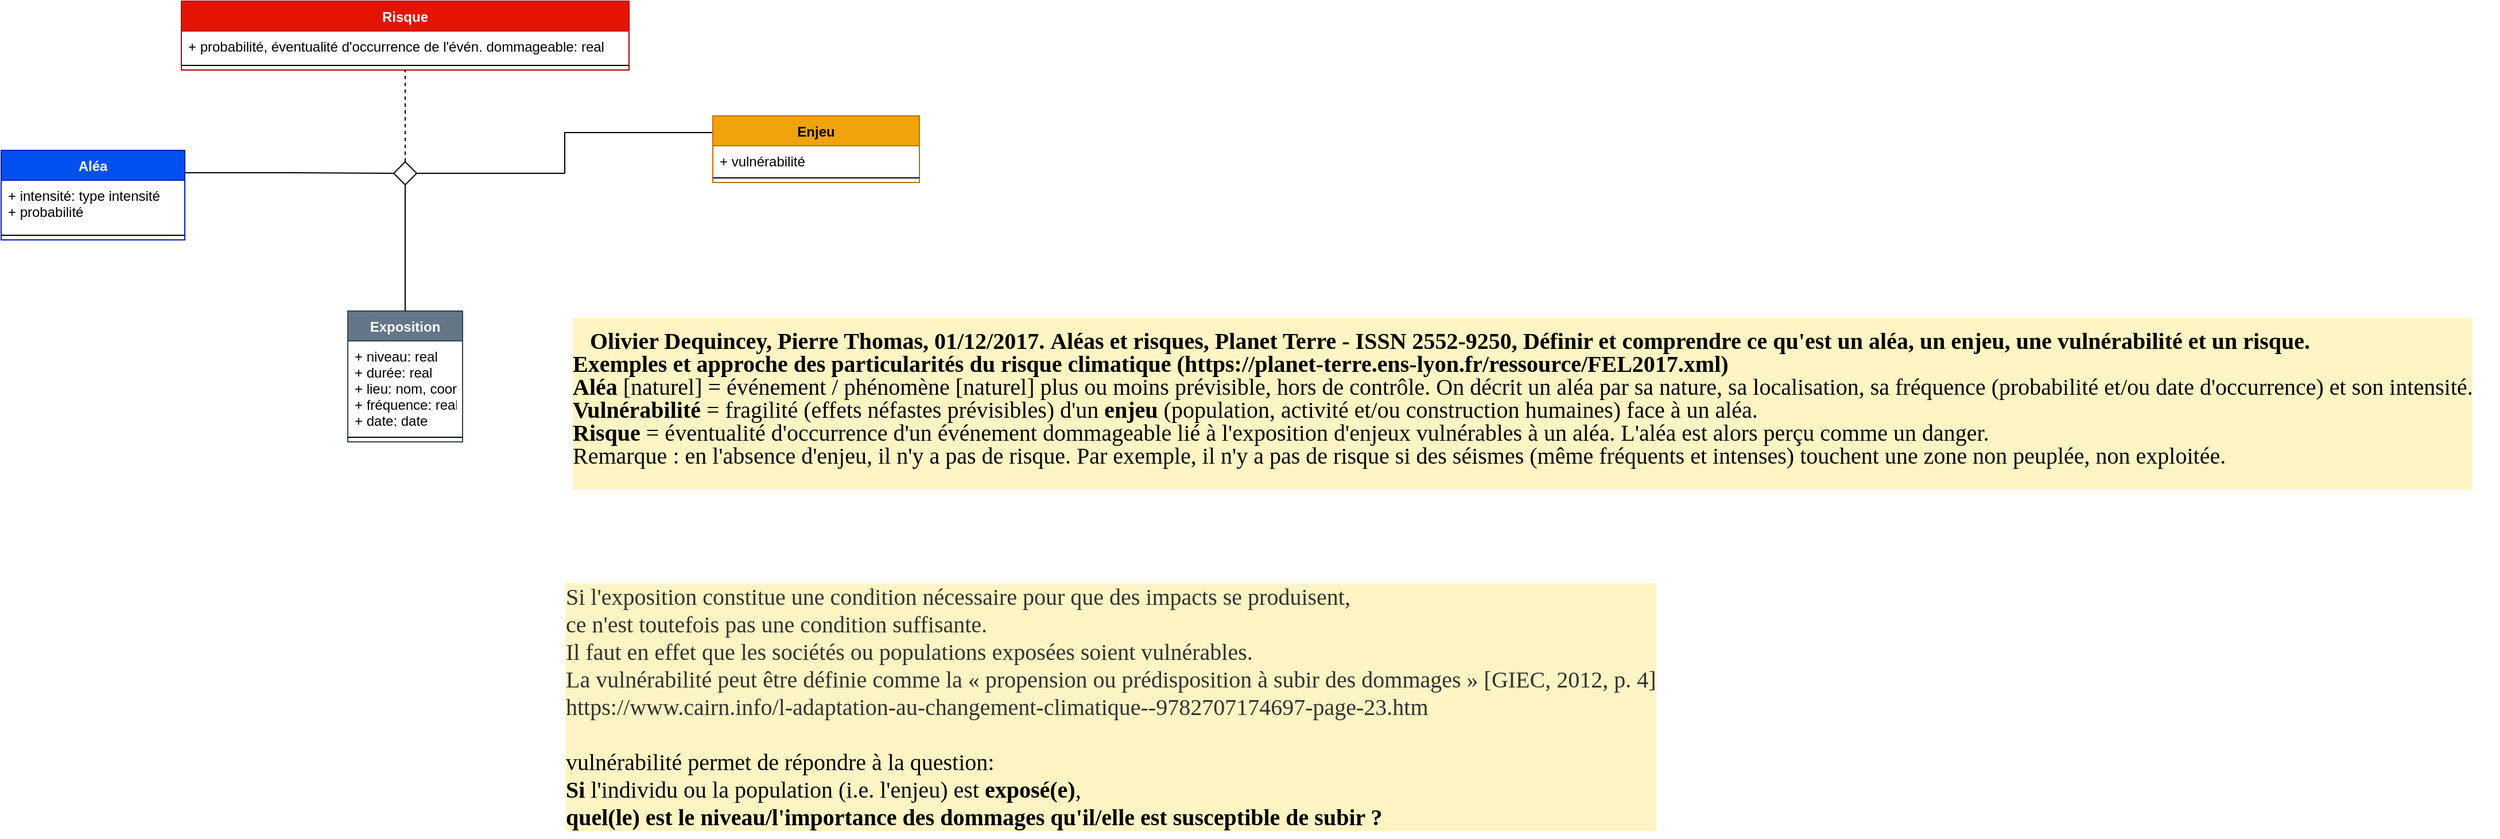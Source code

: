 <mxfile version="21.4.0" type="github">
  <diagram name="Page-1" id="yG6xuPFltWYFbB4pSRWE">
    <mxGraphModel dx="1705" dy="1739" grid="1" gridSize="10" guides="1" tooltips="1" connect="1" arrows="1" fold="1" page="1" pageScale="1" pageWidth="827" pageHeight="1169" math="0" shadow="0">
      <root>
        <mxCell id="0" />
        <mxCell id="1" parent="0" />
        <mxCell id="jzoXXjVuvR-iTA8XEfTf-1" value="Exposition" style="swimlane;fontStyle=1;align=center;verticalAlign=top;childLayout=stackLayout;horizontal=1;startSize=26;horizontalStack=0;resizeParent=1;resizeParentMax=0;resizeLast=0;collapsible=1;marginBottom=0;fillColor=#647687;strokeColor=#314354;fontColor=#ffffff;" parent="1" vertex="1">
          <mxGeometry x="482" y="450" width="100" height="114" as="geometry">
            <mxRectangle x="600" y="310" width="90" height="26" as="alternateBounds" />
          </mxGeometry>
        </mxCell>
        <mxCell id="jzoXXjVuvR-iTA8XEfTf-2" value="+ niveau: real&#xa;+ durée: real&#xa;+ lieu: nom, coord.&#xa;+ fréquence: real&#xa;+ date: date" style="text;align=left;verticalAlign=top;spacingLeft=4;spacingRight=4;overflow=hidden;rotatable=0;points=[[0,0.5],[1,0.5]];portConstraint=eastwest;" parent="jzoXXjVuvR-iTA8XEfTf-1" vertex="1">
          <mxGeometry y="26" width="100" height="80" as="geometry" />
        </mxCell>
        <mxCell id="jzoXXjVuvR-iTA8XEfTf-3" value="" style="line;strokeWidth=1;fillColor=none;align=left;verticalAlign=middle;spacingTop=-1;spacingLeft=3;spacingRight=3;rotatable=0;labelPosition=right;points=[];portConstraint=eastwest;" parent="jzoXXjVuvR-iTA8XEfTf-1" vertex="1">
          <mxGeometry y="106" width="100" height="8" as="geometry" />
        </mxCell>
        <mxCell id="jzoXXjVuvR-iTA8XEfTf-4" value="Aléa" style="swimlane;fontStyle=1;align=center;verticalAlign=top;childLayout=stackLayout;horizontal=1;startSize=26;horizontalStack=0;resizeParent=1;resizeParentMax=0;resizeLast=0;collapsible=1;marginBottom=0;fillColor=#0050ef;strokeColor=#001DBC;fontColor=#ffffff;" parent="1" vertex="1">
          <mxGeometry x="180" y="310" width="160" height="78" as="geometry" />
        </mxCell>
        <mxCell id="jzoXXjVuvR-iTA8XEfTf-5" value="+ intensité: type intensité&#xa;+ probabilité" style="text;strokeColor=none;fillColor=none;align=left;verticalAlign=top;spacingLeft=4;spacingRight=4;overflow=hidden;rotatable=0;points=[[0,0.5],[1,0.5]];portConstraint=eastwest;" parent="jzoXXjVuvR-iTA8XEfTf-4" vertex="1">
          <mxGeometry y="26" width="160" height="44" as="geometry" />
        </mxCell>
        <mxCell id="jzoXXjVuvR-iTA8XEfTf-6" value="" style="line;strokeWidth=1;fillColor=none;align=left;verticalAlign=middle;spacingTop=-1;spacingLeft=3;spacingRight=3;rotatable=0;labelPosition=right;points=[];portConstraint=eastwest;" parent="jzoXXjVuvR-iTA8XEfTf-4" vertex="1">
          <mxGeometry y="70" width="160" height="8" as="geometry" />
        </mxCell>
        <mxCell id="jzoXXjVuvR-iTA8XEfTf-7" style="edgeStyle=orthogonalEdgeStyle;rounded=0;orthogonalLoop=1;jettySize=auto;html=1;exitX=0.5;exitY=0;exitDx=0;exitDy=0;endArrow=none;endFill=0;dashed=1;entryX=0.5;entryY=1;entryDx=0;entryDy=0;" parent="1" source="jzoXXjVuvR-iTA8XEfTf-9" target="jzoXXjVuvR-iTA8XEfTf-12" edge="1">
          <mxGeometry relative="1" as="geometry">
            <mxPoint x="222" y="240" as="targetPoint" />
          </mxGeometry>
        </mxCell>
        <mxCell id="jzoXXjVuvR-iTA8XEfTf-8" style="edgeStyle=elbowEdgeStyle;rounded=0;orthogonalLoop=1;jettySize=auto;html=1;exitX=1;exitY=0.5;exitDx=0;exitDy=0;entryX=0;entryY=0.25;entryDx=0;entryDy=0;endArrow=none;endFill=0;" parent="1" source="jzoXXjVuvR-iTA8XEfTf-9" target="jzoXXjVuvR-iTA8XEfTf-15" edge="1">
          <mxGeometry relative="1" as="geometry" />
        </mxCell>
        <mxCell id="jzoXXjVuvR-iTA8XEfTf-9" value="" style="rhombus;aspect=fixed;" parent="1" vertex="1">
          <mxGeometry x="522" y="320" width="20" height="20" as="geometry" />
        </mxCell>
        <mxCell id="jzoXXjVuvR-iTA8XEfTf-10" value="" style="endArrow=none;html=1;rounded=0;align=center;verticalAlign=bottom;labelBackgroundColor=none;exitX=1;exitY=0.25;exitDx=0;exitDy=0;edgeStyle=elbowEdgeStyle;" parent="1" source="jzoXXjVuvR-iTA8XEfTf-4" target="jzoXXjVuvR-iTA8XEfTf-9" edge="1">
          <mxGeometry relative="1" as="geometry">
            <mxPoint x="112" y="290" as="sourcePoint" />
          </mxGeometry>
        </mxCell>
        <mxCell id="jzoXXjVuvR-iTA8XEfTf-11" value="" style="endArrow=none;html=1;rounded=0;align=center;verticalAlign=bottom;labelBackgroundColor=none;entryX=0.5;entryY=0;entryDx=0;entryDy=0;edgeStyle=elbowEdgeStyle;elbow=vertical;" parent="1" source="jzoXXjVuvR-iTA8XEfTf-9" target="jzoXXjVuvR-iTA8XEfTf-1" edge="1">
          <mxGeometry relative="1" as="geometry">
            <mxPoint x="292" y="330" as="targetPoint" />
          </mxGeometry>
        </mxCell>
        <mxCell id="jzoXXjVuvR-iTA8XEfTf-12" value="Risque" style="swimlane;fontStyle=1;align=center;verticalAlign=top;childLayout=stackLayout;horizontal=1;startSize=26;horizontalStack=0;resizeParent=1;resizeParentMax=0;resizeLast=0;collapsible=1;marginBottom=0;fillColor=#e51400;strokeColor=#B20000;fontColor=#ffffff;" parent="1" vertex="1">
          <mxGeometry x="337" y="180" width="390" height="60" as="geometry" />
        </mxCell>
        <mxCell id="jzoXXjVuvR-iTA8XEfTf-13" value="+ probabilité, éventualité d&#39;occurrence de l&#39;évén. dommageable: real" style="text;strokeColor=none;fillColor=none;align=left;verticalAlign=top;spacingLeft=4;spacingRight=4;overflow=hidden;rotatable=0;points=[[0,0.5],[1,0.5]];portConstraint=eastwest;" parent="jzoXXjVuvR-iTA8XEfTf-12" vertex="1">
          <mxGeometry y="26" width="390" height="26" as="geometry" />
        </mxCell>
        <mxCell id="jzoXXjVuvR-iTA8XEfTf-14" value="" style="line;strokeWidth=1;fillColor=none;align=left;verticalAlign=middle;spacingTop=-1;spacingLeft=3;spacingRight=3;rotatable=0;labelPosition=right;points=[];portConstraint=eastwest;" parent="jzoXXjVuvR-iTA8XEfTf-12" vertex="1">
          <mxGeometry y="52" width="390" height="8" as="geometry" />
        </mxCell>
        <mxCell id="jzoXXjVuvR-iTA8XEfTf-15" value="Enjeu" style="swimlane;fontStyle=1;align=center;verticalAlign=top;childLayout=stackLayout;horizontal=1;startSize=26;horizontalStack=0;resizeParent=1;resizeParentMax=0;resizeLast=0;collapsible=1;marginBottom=0;fillColor=#f0a30a;strokeColor=#BD7000;fontColor=#000000;" parent="1" vertex="1">
          <mxGeometry x="800" y="280" width="180" height="58" as="geometry" />
        </mxCell>
        <mxCell id="jzoXXjVuvR-iTA8XEfTf-16" value="+ vulnérabilité " style="text;strokeColor=none;fillColor=none;align=left;verticalAlign=top;spacingLeft=4;spacingRight=4;overflow=hidden;rotatable=0;points=[[0,0.5],[1,0.5]];portConstraint=eastwest;" parent="jzoXXjVuvR-iTA8XEfTf-15" vertex="1">
          <mxGeometry y="26" width="180" height="24" as="geometry" />
        </mxCell>
        <mxCell id="jzoXXjVuvR-iTA8XEfTf-17" value="" style="line;strokeWidth=1;fillColor=none;align=left;verticalAlign=middle;spacingTop=-1;spacingLeft=3;spacingRight=3;rotatable=0;labelPosition=right;points=[];portConstraint=eastwest;" parent="jzoXXjVuvR-iTA8XEfTf-15" vertex="1">
          <mxGeometry y="50" width="180" height="8" as="geometry" />
        </mxCell>
        <mxCell id="jzoXXjVuvR-iTA8XEfTf-18" value="&lt;span style=&quot;font-size: 20px;&quot;&gt;&lt;font style=&quot;font-size: 20px;&quot; face=&quot;Times New Roman&quot;&gt;&lt;font style=&quot;font-size: 20px;&quot; color=&quot;#323232&quot;&gt;&lt;span style=&quot;&quot;&gt;Si l&#39;exposition constitue une condition nécessaire pour que des impacts se produisent,&lt;/span&gt;&lt;/font&gt;&lt;br&gt;&lt;font style=&quot;font-size: 20px;&quot; color=&quot;#323232&quot;&gt;&lt;span style=&quot;&quot;&gt;ce n&#39;est toutefois pas une condition suffisante.&lt;/span&gt;&lt;/font&gt;&lt;br&gt;&lt;font style=&quot;font-size: 20px;&quot; color=&quot;#323232&quot;&gt;&lt;span style=&quot;&quot;&gt;Il faut en effet&amp;nbsp;que les sociétés ou populations exposées soient vulnérables.&lt;/span&gt;&lt;/font&gt;&lt;br&gt;&lt;font style=&quot;font-size: 20px;&quot; color=&quot;#323232&quot;&gt;&lt;span style=&quot;&quot;&gt;La vulnérabilité peut être définie comme la «&amp;nbsp;propension ou prédisposition à subir des dommages&amp;nbsp;» [GIEC, 2012, p.&amp;nbsp;4]&lt;/span&gt;&lt;/font&gt;&lt;br&gt;&lt;font style=&quot;font-size: 20px;&quot; color=&quot;#323232&quot;&gt;&lt;span style=&quot;&quot;&gt;https://www.cairn.info/l-adaptation-au-changement-climatique--9782707174697-page-23.htm&lt;br&gt;&lt;/span&gt;&lt;/font&gt;&lt;br&gt;vulnérabilité permet de répondre à la question:&lt;br&gt;&lt;b&gt;Si&lt;/b&gt; l&#39;individu ou la population (i.e. l&#39;enjeu) est &lt;b&gt;exposé(e)&lt;/b&gt;,&lt;br&gt;&lt;b&gt;quel(le) est le niveau/l&#39;importance des dommages qu&#39;il/elle est susceptible de subir ?&lt;/b&gt;&lt;/font&gt;&lt;br&gt;&lt;/span&gt;" style="text;html=1;align=left;verticalAlign=middle;resizable=0;points=[];autosize=1;strokeColor=none;fillColor=none;labelBackgroundColor=#FFF4C3;" parent="1" vertex="1">
          <mxGeometry x="670" y="679" width="970" height="230" as="geometry" />
        </mxCell>
        <mxCell id="jzoXXjVuvR-iTA8XEfTf-19" value="&lt;p style=&quot;margin: 0.5em 0px 1em; padding: 0px; text-indent: 15px; line-height: 100%;&quot;&gt;&lt;b&gt;Olivier Dequincey, Pierre Thomas, 01/12/2017.&amp;nbsp;&lt;/b&gt;&lt;b&gt;Aléas et risques, Planet Terre - ISSN 2552-9250,&amp;nbsp;&lt;/b&gt;&lt;b&gt;Définir et comprendre ce qu&#39;est un aléa, un enjeu, une vulnérabilité et un risque.&lt;/b&gt;&lt;br&gt;&lt;b&gt;Exemples et approche des particularités du risque climatique (&lt;/b&gt;&lt;b&gt;https://planet-terre.ens-lyon.fr/ressource/FEL2017.xml)&amp;nbsp;&lt;/b&gt;&lt;br&gt;&lt;span style=&quot;margin: 0px; padding: 0px;&quot; class=&quot;bold&quot;&gt;&lt;strong style=&quot;margin: 0px; padding: 0px;&quot;&gt;Aléa&lt;/strong&gt;&lt;/span&gt;&amp;nbsp;[naturel] = événement / phénomène [naturel] plus ou moins prévisible, hors de contrôle. On décrit un aléa par sa nature, sa localisation, sa fréquence (probabilité et/ou date d&#39;occurrence) et son intensité.&lt;br&gt;&lt;span style=&quot;margin: 0px; padding: 0px;&quot; class=&quot;bold&quot;&gt;&lt;strong style=&quot;margin: 0px; padding: 0px;&quot;&gt;Vulnérabilité&lt;/strong&gt;&lt;/span&gt;&amp;nbsp;= fragilité (effets néfastes prévisibles) d&#39;un&amp;nbsp;&lt;span style=&quot;margin: 0px; padding: 0px;&quot; class=&quot;bold&quot;&gt;&lt;strong style=&quot;margin: 0px; padding: 0px;&quot;&gt;enjeu&lt;/strong&gt;&lt;/span&gt;&amp;nbsp;(population, activité et/ou construction humaines) face à un aléa.&lt;br&gt;&lt;span style=&quot;margin: 0px; padding: 0px;&quot; class=&quot;bold&quot;&gt;&lt;strong style=&quot;margin: 0px; padding: 0px;&quot;&gt;Risque&lt;/strong&gt;&lt;/span&gt;&amp;nbsp;= éventualité d&#39;occurrence d&#39;un événement dommageable lié à l&#39;exposition d&#39;enjeux vulnérables à un aléa. L&#39;aléa est alors perçu comme un danger.&lt;br&gt;Remarque&amp;nbsp;: en l&#39;absence d&#39;enjeu, il n&#39;y a pas de risque. Par exemple, il n&#39;y a pas de risque si des séismes (même fréquents et intenses) touchent une zone non peuplée, non exploitée.&lt;br&gt;&lt;/p&gt;" style="text;html=1;align=left;verticalAlign=middle;resizable=0;points=[];autosize=1;strokeColor=none;fillColor=none;fontSize=20;fontFamily=Times New Roman;labelBackgroundColor=#FFF4C3;" parent="1" vertex="1">
          <mxGeometry x="676" y="450" width="1680" height="160" as="geometry" />
        </mxCell>
      </root>
    </mxGraphModel>
  </diagram>
</mxfile>
